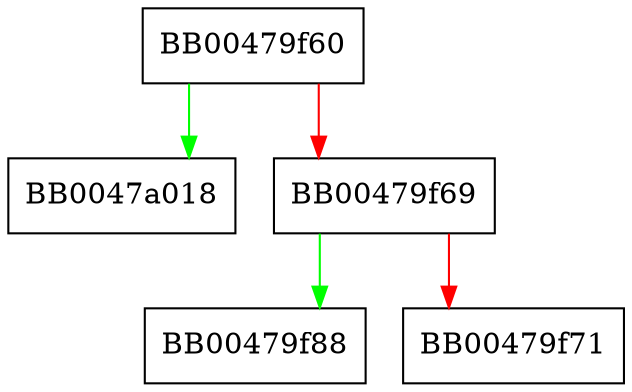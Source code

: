 digraph ssl3_ctx_callback_ctrl {
  node [shape="box"];
  graph [splines=ortho];
  BB00479f60 -> BB0047a018 [color="green"];
  BB00479f60 -> BB00479f69 [color="red"];
  BB00479f69 -> BB00479f88 [color="green"];
  BB00479f69 -> BB00479f71 [color="red"];
}
